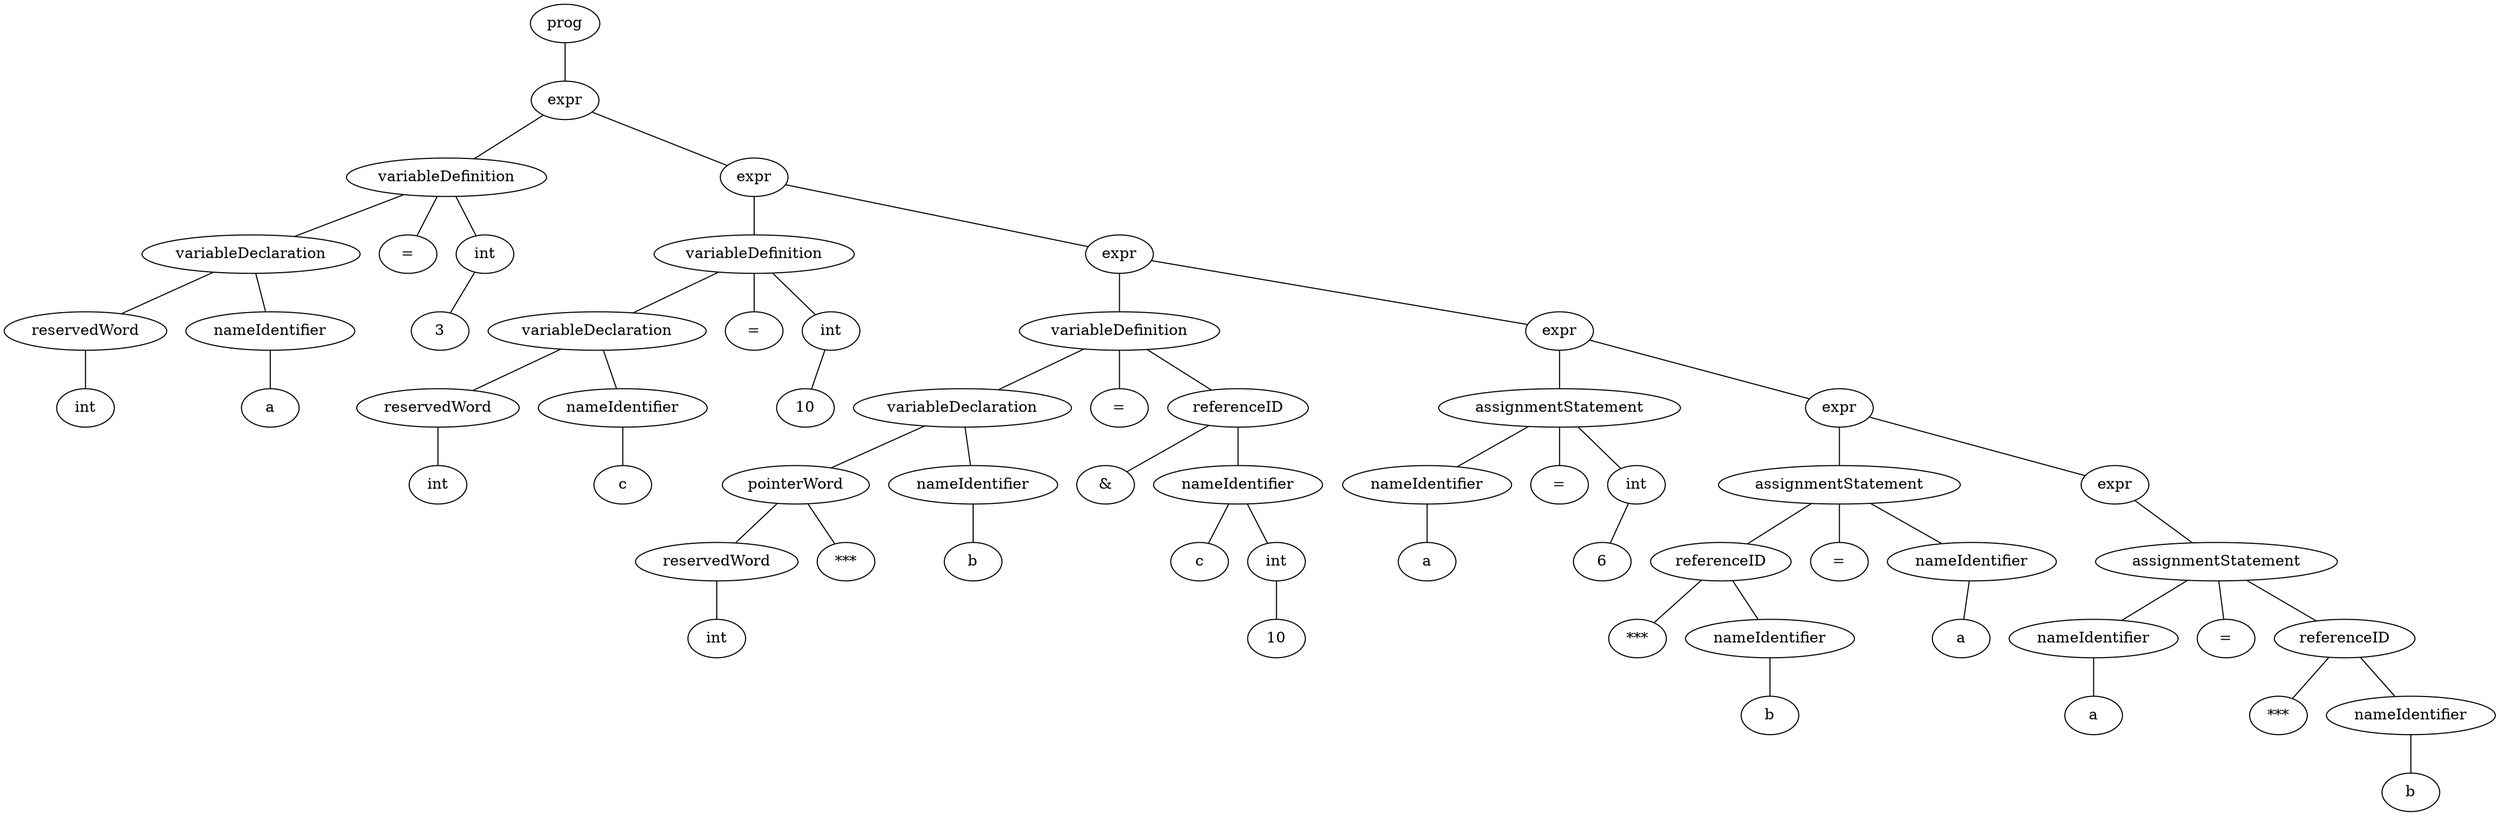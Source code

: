 graph ast { 
<AST.AST object at 0x7f913c9dbe20>[label="prog"] 
<AST.AST object at 0x7f913c9cf040>[label="expr"] 
<AST.AST object at 0x7f913c96ca00>[label="variableDefinition"] 
<AST.AST object at 0x7f913c96c070>[label="variableDeclaration"] 
<AST.AST object at 0x7f913c96caf0>[label="reservedWord"] 
<AST.AST object at 0x7f913c9df640>[label="int"] 
<AST.AST object at 0x7f913c9df580>[label="nameIdentifier"] 
<AST.AST object at 0x7f913c9df1c0>[label="a"] 
<AST.AST object at 0x7f913c96cc10>[label="="] 
<AST.AST object at 0x7f913c9e8520>[label="int"] 
<AST.AST object at 0x7f913c9e8970>[label="3"] 
<AST.AST object at 0x7f913c96ccd0>[label="expr"] 
<AST.AST object at 0x7f913c9e8280>[label="variableDefinition"] 
<AST.AST object at 0x7f913c9e82e0>[label="variableDeclaration"] 
<AST.AST object at 0x7f913c961220>[label="reservedWord"] 
<AST.AST object at 0x7f913c961370>[label="int"] 
<AST.AST object at 0x7f913c9615e0>[label="nameIdentifier"] 
<AST.AST object at 0x7f913c961280>[label="c"] 
<AST.AST object at 0x7f913c9e84f0>[label="="] 
<AST.AST object at 0x7f913c961a90>[label="int"] 
<AST.AST object at 0x7f913c961c70>[label="10"] 
<AST.AST object at 0x7f913c9e8160>[label="expr"] 
<AST.AST object at 0x7f913c9662b0>[label="variableDefinition"] 
<AST.AST object at 0x7f913c966b20>[label="variableDeclaration"] 
<AST.AST object at 0x7f913c966e80>[label="pointerWord"] 
<AST.AST object at 0x7f913c966b50>[label="reservedWord"] 
<AST.AST object at 0x7f913c966fd0>[label="int"] 
<AST.AST object at 0x7f913c966df0>[label="***"] 
<AST.AST object at 0x7f913c966640>[label="nameIdentifier"] 
<AST.AST object at 0x7f913c966700>[label="b"] 
<AST.AST object at 0x7f913c966eb0>[label="="] 
<AST.AST object at 0x7f913c9dda60>[label="referenceID"] 
<AST.AST object at 0x7f913c9dde20>[label="&"] 
<AST.AST object at 0x7f913c9dde80>[label="nameIdentifier"] 
<AST.AST object at 0x7f913c9dd4f0>[label="c"] 
<AST.AST object at 0x7f913c9e82b0>[label="int"] 
<AST.AST object at 0x7f913c95bc70>[label="10"] 
<AST.AST object at 0x7f913c9664c0>[label="expr"] 
<AST.AST object at 0x7f913c9dda00>[label="assignmentStatement"] 
<AST.AST object at 0x7f913c965250>[label="nameIdentifier"] 
<AST.AST object at 0x7f913c965cd0>[label="a"] 
<AST.AST object at 0x7f913c965d90>[label="="] 
<AST.AST object at 0x7f913c965760>[label="int"] 
<AST.AST object at 0x7f913c9658e0>[label="6"] 
<AST.AST object at 0x7f913c9dd490>[label="expr"] 
<AST.AST object at 0x7f913c9c8400>[label="assignmentStatement"] 
<AST.AST object at 0x7f913c9c8070>[label="referenceID"] 
<AST.AST object at 0x7f913c9c83a0>[label="***"] 
<AST.AST object at 0x7f913c9c8ee0>[label="nameIdentifier"] 
<AST.AST object at 0x7f913c9d8f70>[label="b"] 
<AST.AST object at 0x7f913c9c8250>[label="="] 
<AST.AST object at 0x7f913c9d8df0>[label="nameIdentifier"] 
<AST.AST object at 0x7f913c9d8340>[label="a"] 
<AST.AST object at 0x7f913c9c8370>[label="expr"] 
<AST.AST object at 0x7f913c9ea640>[label="assignmentStatement"] 
<AST.AST object at 0x7f913c9ea850>[label="nameIdentifier"] 
<AST.AST object at 0x7f913c9ea700>[label="a"] 
<AST.AST object at 0x7f913c9eacd0>[label="="] 
<AST.AST object at 0x7f913c9d3a90>[label="referenceID"] 
<AST.AST object at 0x7f913c9d3370>[label="***"] 
<AST.AST object at 0x7f913c9d32e0>[label="nameIdentifier"] 
<AST.AST object at 0x7f913c9d3640>[label="b"] 
<AST.AST object at 0x7f913c9dbe20> -- <AST.AST object at 0x7f913c9cf040>
<AST.AST object at 0x7f913c9cf040> -- <AST.AST object at 0x7f913c96ca00>
<AST.AST object at 0x7f913c96ca00> -- <AST.AST object at 0x7f913c96c070>
<AST.AST object at 0x7f913c96c070> -- <AST.AST object at 0x7f913c96caf0>
<AST.AST object at 0x7f913c96caf0> -- <AST.AST object at 0x7f913c9df640>
<AST.AST object at 0x7f913c96c070> -- <AST.AST object at 0x7f913c9df580>
<AST.AST object at 0x7f913c9df580> -- <AST.AST object at 0x7f913c9df1c0>
<AST.AST object at 0x7f913c96ca00> -- <AST.AST object at 0x7f913c96cc10>
<AST.AST object at 0x7f913c96ca00> -- <AST.AST object at 0x7f913c9e8520>
<AST.AST object at 0x7f913c9e8520> -- <AST.AST object at 0x7f913c9e8970>
<AST.AST object at 0x7f913c9cf040> -- <AST.AST object at 0x7f913c96ccd0>
<AST.AST object at 0x7f913c96ccd0> -- <AST.AST object at 0x7f913c9e8280>
<AST.AST object at 0x7f913c9e8280> -- <AST.AST object at 0x7f913c9e82e0>
<AST.AST object at 0x7f913c9e82e0> -- <AST.AST object at 0x7f913c961220>
<AST.AST object at 0x7f913c961220> -- <AST.AST object at 0x7f913c961370>
<AST.AST object at 0x7f913c9e82e0> -- <AST.AST object at 0x7f913c9615e0>
<AST.AST object at 0x7f913c9615e0> -- <AST.AST object at 0x7f913c961280>
<AST.AST object at 0x7f913c9e8280> -- <AST.AST object at 0x7f913c9e84f0>
<AST.AST object at 0x7f913c9e8280> -- <AST.AST object at 0x7f913c961a90>
<AST.AST object at 0x7f913c961a90> -- <AST.AST object at 0x7f913c961c70>
<AST.AST object at 0x7f913c96ccd0> -- <AST.AST object at 0x7f913c9e8160>
<AST.AST object at 0x7f913c9e8160> -- <AST.AST object at 0x7f913c9662b0>
<AST.AST object at 0x7f913c9662b0> -- <AST.AST object at 0x7f913c966b20>
<AST.AST object at 0x7f913c966b20> -- <AST.AST object at 0x7f913c966e80>
<AST.AST object at 0x7f913c966e80> -- <AST.AST object at 0x7f913c966b50>
<AST.AST object at 0x7f913c966b50> -- <AST.AST object at 0x7f913c966fd0>
<AST.AST object at 0x7f913c966e80> -- <AST.AST object at 0x7f913c966df0>
<AST.AST object at 0x7f913c966b20> -- <AST.AST object at 0x7f913c966640>
<AST.AST object at 0x7f913c966640> -- <AST.AST object at 0x7f913c966700>
<AST.AST object at 0x7f913c9662b0> -- <AST.AST object at 0x7f913c966eb0>
<AST.AST object at 0x7f913c9662b0> -- <AST.AST object at 0x7f913c9dda60>
<AST.AST object at 0x7f913c9dda60> -- <AST.AST object at 0x7f913c9dde20>
<AST.AST object at 0x7f913c9dda60> -- <AST.AST object at 0x7f913c9dde80>
<AST.AST object at 0x7f913c9dde80> -- <AST.AST object at 0x7f913c9dd4f0>
<AST.AST object at 0x7f913c9dde80> -- <AST.AST object at 0x7f913c9e82b0>
<AST.AST object at 0x7f913c9e82b0> -- <AST.AST object at 0x7f913c95bc70>
<AST.AST object at 0x7f913c9e8160> -- <AST.AST object at 0x7f913c9664c0>
<AST.AST object at 0x7f913c9664c0> -- <AST.AST object at 0x7f913c9dda00>
<AST.AST object at 0x7f913c9dda00> -- <AST.AST object at 0x7f913c965250>
<AST.AST object at 0x7f913c965250> -- <AST.AST object at 0x7f913c965cd0>
<AST.AST object at 0x7f913c9dda00> -- <AST.AST object at 0x7f913c965d90>
<AST.AST object at 0x7f913c9dda00> -- <AST.AST object at 0x7f913c965760>
<AST.AST object at 0x7f913c965760> -- <AST.AST object at 0x7f913c9658e0>
<AST.AST object at 0x7f913c9664c0> -- <AST.AST object at 0x7f913c9dd490>
<AST.AST object at 0x7f913c9dd490> -- <AST.AST object at 0x7f913c9c8400>
<AST.AST object at 0x7f913c9c8400> -- <AST.AST object at 0x7f913c9c8070>
<AST.AST object at 0x7f913c9c8070> -- <AST.AST object at 0x7f913c9c83a0>
<AST.AST object at 0x7f913c9c8070> -- <AST.AST object at 0x7f913c9c8ee0>
<AST.AST object at 0x7f913c9c8ee0> -- <AST.AST object at 0x7f913c9d8f70>
<AST.AST object at 0x7f913c9c8400> -- <AST.AST object at 0x7f913c9c8250>
<AST.AST object at 0x7f913c9c8400> -- <AST.AST object at 0x7f913c9d8df0>
<AST.AST object at 0x7f913c9d8df0> -- <AST.AST object at 0x7f913c9d8340>
<AST.AST object at 0x7f913c9dd490> -- <AST.AST object at 0x7f913c9c8370>
<AST.AST object at 0x7f913c9c8370> -- <AST.AST object at 0x7f913c9ea640>
<AST.AST object at 0x7f913c9ea640> -- <AST.AST object at 0x7f913c9ea850>
<AST.AST object at 0x7f913c9ea850> -- <AST.AST object at 0x7f913c9ea700>
<AST.AST object at 0x7f913c9ea640> -- <AST.AST object at 0x7f913c9eacd0>
<AST.AST object at 0x7f913c9ea640> -- <AST.AST object at 0x7f913c9d3a90>
<AST.AST object at 0x7f913c9d3a90> -- <AST.AST object at 0x7f913c9d3370>
<AST.AST object at 0x7f913c9d3a90> -- <AST.AST object at 0x7f913c9d32e0>
<AST.AST object at 0x7f913c9d32e0> -- <AST.AST object at 0x7f913c9d3640>
}